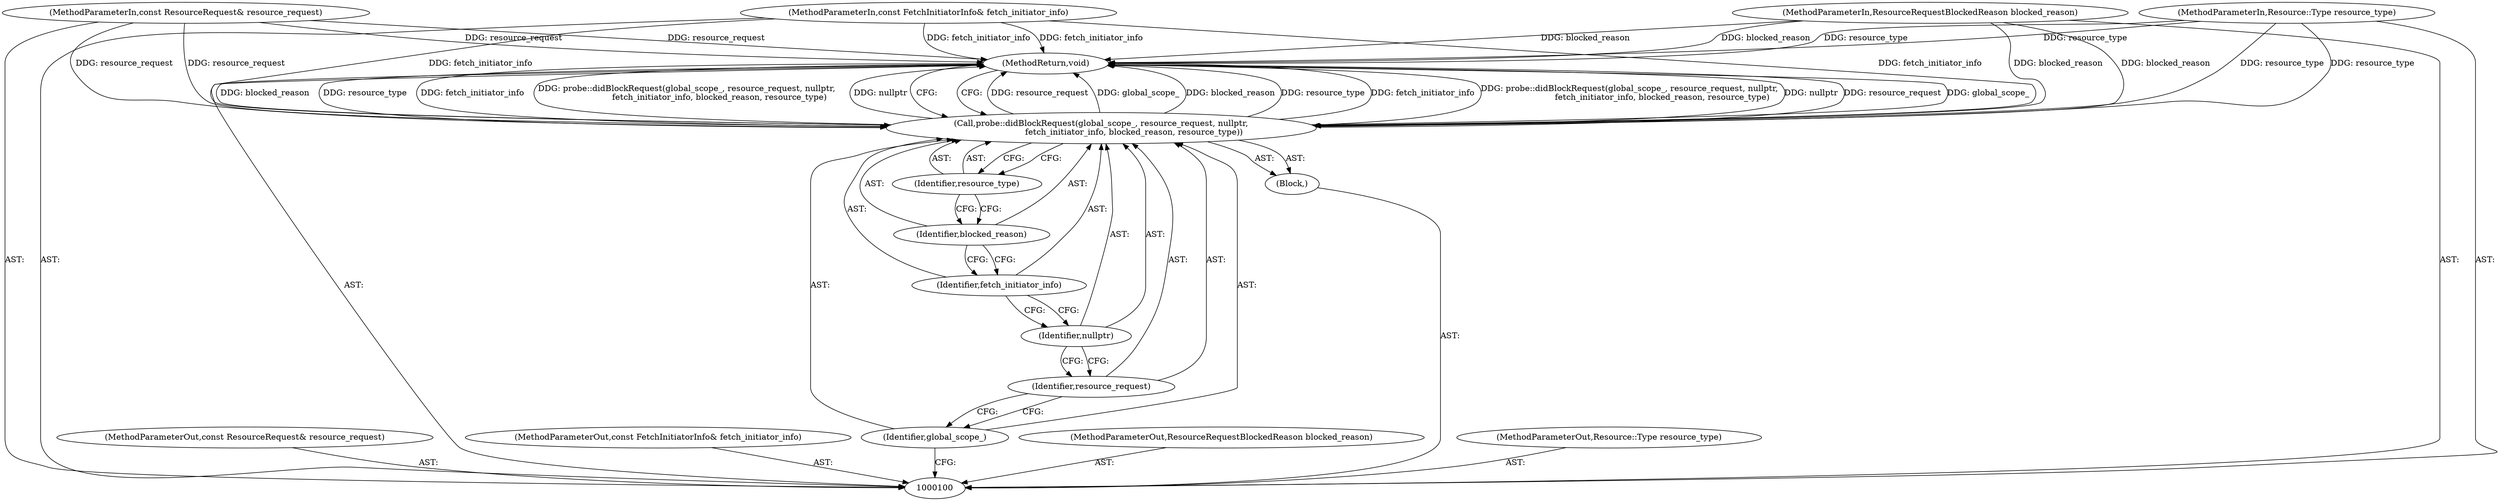 digraph "0_Chrome_1c40f9042ae2d6ee7483d72998aabb5e73b2ff60_9" {
"1000113" [label="(MethodReturn,void)"];
"1000101" [label="(MethodParameterIn,const ResourceRequest& resource_request)"];
"1000130" [label="(MethodParameterOut,const ResourceRequest& resource_request)"];
"1000102" [label="(MethodParameterIn,const FetchInitiatorInfo& fetch_initiator_info)"];
"1000131" [label="(MethodParameterOut,const FetchInitiatorInfo& fetch_initiator_info)"];
"1000103" [label="(MethodParameterIn,ResourceRequestBlockedReason blocked_reason)"];
"1000132" [label="(MethodParameterOut,ResourceRequestBlockedReason blocked_reason)"];
"1000104" [label="(MethodParameterIn,Resource::Type resource_type)"];
"1000133" [label="(MethodParameterOut,Resource::Type resource_type)"];
"1000105" [label="(Block,)"];
"1000107" [label="(Identifier,global_scope_)"];
"1000106" [label="(Call,probe::didBlockRequest(global_scope_, resource_request, nullptr,\n                         fetch_initiator_info, blocked_reason, resource_type))"];
"1000108" [label="(Identifier,resource_request)"];
"1000109" [label="(Identifier,nullptr)"];
"1000110" [label="(Identifier,fetch_initiator_info)"];
"1000111" [label="(Identifier,blocked_reason)"];
"1000112" [label="(Identifier,resource_type)"];
"1000113" -> "1000100"  [label="AST: "];
"1000113" -> "1000106"  [label="CFG: "];
"1000106" -> "1000113"  [label="DDG: resource_request"];
"1000106" -> "1000113"  [label="DDG: global_scope_"];
"1000106" -> "1000113"  [label="DDG: blocked_reason"];
"1000106" -> "1000113"  [label="DDG: resource_type"];
"1000106" -> "1000113"  [label="DDG: fetch_initiator_info"];
"1000106" -> "1000113"  [label="DDG: probe::didBlockRequest(global_scope_, resource_request, nullptr,\n                         fetch_initiator_info, blocked_reason, resource_type)"];
"1000106" -> "1000113"  [label="DDG: nullptr"];
"1000104" -> "1000113"  [label="DDG: resource_type"];
"1000103" -> "1000113"  [label="DDG: blocked_reason"];
"1000102" -> "1000113"  [label="DDG: fetch_initiator_info"];
"1000101" -> "1000113"  [label="DDG: resource_request"];
"1000101" -> "1000100"  [label="AST: "];
"1000101" -> "1000113"  [label="DDG: resource_request"];
"1000101" -> "1000106"  [label="DDG: resource_request"];
"1000130" -> "1000100"  [label="AST: "];
"1000102" -> "1000100"  [label="AST: "];
"1000102" -> "1000113"  [label="DDG: fetch_initiator_info"];
"1000102" -> "1000106"  [label="DDG: fetch_initiator_info"];
"1000131" -> "1000100"  [label="AST: "];
"1000103" -> "1000100"  [label="AST: "];
"1000103" -> "1000113"  [label="DDG: blocked_reason"];
"1000103" -> "1000106"  [label="DDG: blocked_reason"];
"1000132" -> "1000100"  [label="AST: "];
"1000104" -> "1000100"  [label="AST: "];
"1000104" -> "1000113"  [label="DDG: resource_type"];
"1000104" -> "1000106"  [label="DDG: resource_type"];
"1000133" -> "1000100"  [label="AST: "];
"1000105" -> "1000100"  [label="AST: "];
"1000106" -> "1000105"  [label="AST: "];
"1000107" -> "1000106"  [label="AST: "];
"1000107" -> "1000100"  [label="CFG: "];
"1000108" -> "1000107"  [label="CFG: "];
"1000106" -> "1000105"  [label="AST: "];
"1000106" -> "1000112"  [label="CFG: "];
"1000107" -> "1000106"  [label="AST: "];
"1000108" -> "1000106"  [label="AST: "];
"1000109" -> "1000106"  [label="AST: "];
"1000110" -> "1000106"  [label="AST: "];
"1000111" -> "1000106"  [label="AST: "];
"1000112" -> "1000106"  [label="AST: "];
"1000113" -> "1000106"  [label="CFG: "];
"1000106" -> "1000113"  [label="DDG: resource_request"];
"1000106" -> "1000113"  [label="DDG: global_scope_"];
"1000106" -> "1000113"  [label="DDG: blocked_reason"];
"1000106" -> "1000113"  [label="DDG: resource_type"];
"1000106" -> "1000113"  [label="DDG: fetch_initiator_info"];
"1000106" -> "1000113"  [label="DDG: probe::didBlockRequest(global_scope_, resource_request, nullptr,\n                         fetch_initiator_info, blocked_reason, resource_type)"];
"1000106" -> "1000113"  [label="DDG: nullptr"];
"1000101" -> "1000106"  [label="DDG: resource_request"];
"1000102" -> "1000106"  [label="DDG: fetch_initiator_info"];
"1000103" -> "1000106"  [label="DDG: blocked_reason"];
"1000104" -> "1000106"  [label="DDG: resource_type"];
"1000108" -> "1000106"  [label="AST: "];
"1000108" -> "1000107"  [label="CFG: "];
"1000109" -> "1000108"  [label="CFG: "];
"1000109" -> "1000106"  [label="AST: "];
"1000109" -> "1000108"  [label="CFG: "];
"1000110" -> "1000109"  [label="CFG: "];
"1000110" -> "1000106"  [label="AST: "];
"1000110" -> "1000109"  [label="CFG: "];
"1000111" -> "1000110"  [label="CFG: "];
"1000111" -> "1000106"  [label="AST: "];
"1000111" -> "1000110"  [label="CFG: "];
"1000112" -> "1000111"  [label="CFG: "];
"1000112" -> "1000106"  [label="AST: "];
"1000112" -> "1000111"  [label="CFG: "];
"1000106" -> "1000112"  [label="CFG: "];
}
